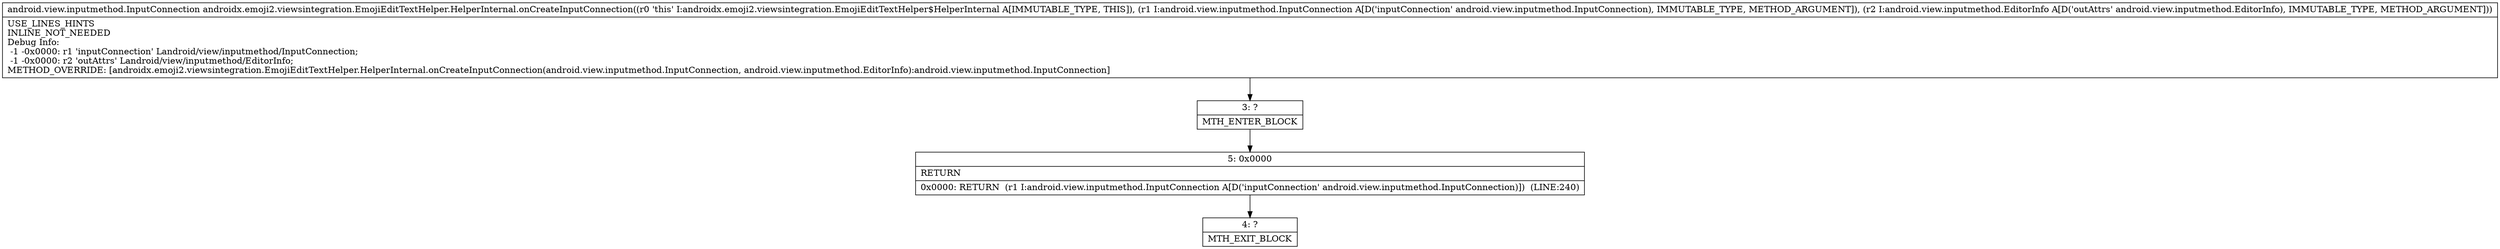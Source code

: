 digraph "CFG forandroidx.emoji2.viewsintegration.EmojiEditTextHelper.HelperInternal.onCreateInputConnection(Landroid\/view\/inputmethod\/InputConnection;Landroid\/view\/inputmethod\/EditorInfo;)Landroid\/view\/inputmethod\/InputConnection;" {
Node_3 [shape=record,label="{3\:\ ?|MTH_ENTER_BLOCK\l}"];
Node_5 [shape=record,label="{5\:\ 0x0000|RETURN\l|0x0000: RETURN  (r1 I:android.view.inputmethod.InputConnection A[D('inputConnection' android.view.inputmethod.InputConnection)])  (LINE:240)\l}"];
Node_4 [shape=record,label="{4\:\ ?|MTH_EXIT_BLOCK\l}"];
MethodNode[shape=record,label="{android.view.inputmethod.InputConnection androidx.emoji2.viewsintegration.EmojiEditTextHelper.HelperInternal.onCreateInputConnection((r0 'this' I:androidx.emoji2.viewsintegration.EmojiEditTextHelper$HelperInternal A[IMMUTABLE_TYPE, THIS]), (r1 I:android.view.inputmethod.InputConnection A[D('inputConnection' android.view.inputmethod.InputConnection), IMMUTABLE_TYPE, METHOD_ARGUMENT]), (r2 I:android.view.inputmethod.EditorInfo A[D('outAttrs' android.view.inputmethod.EditorInfo), IMMUTABLE_TYPE, METHOD_ARGUMENT]))  | USE_LINES_HINTS\lINLINE_NOT_NEEDED\lDebug Info:\l  \-1 \-0x0000: r1 'inputConnection' Landroid\/view\/inputmethod\/InputConnection;\l  \-1 \-0x0000: r2 'outAttrs' Landroid\/view\/inputmethod\/EditorInfo;\lMETHOD_OVERRIDE: [androidx.emoji2.viewsintegration.EmojiEditTextHelper.HelperInternal.onCreateInputConnection(android.view.inputmethod.InputConnection, android.view.inputmethod.EditorInfo):android.view.inputmethod.InputConnection]\l}"];
MethodNode -> Node_3;Node_3 -> Node_5;
Node_5 -> Node_4;
}

